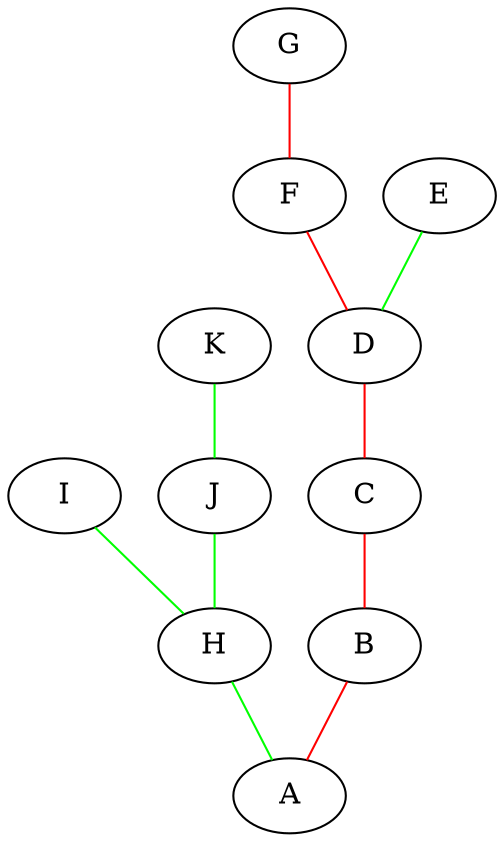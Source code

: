 digraph G {
edge [overlap = false]
edge [dir=none]

B->A [color=red]
C->B [color=red]
H->A [color=green]
I->H [color=green]
J->H [color=green]
K->J [color=green]
D->C [color=red]
F->D [color=red]
E->D [color=green]
G->F [color=red]
}